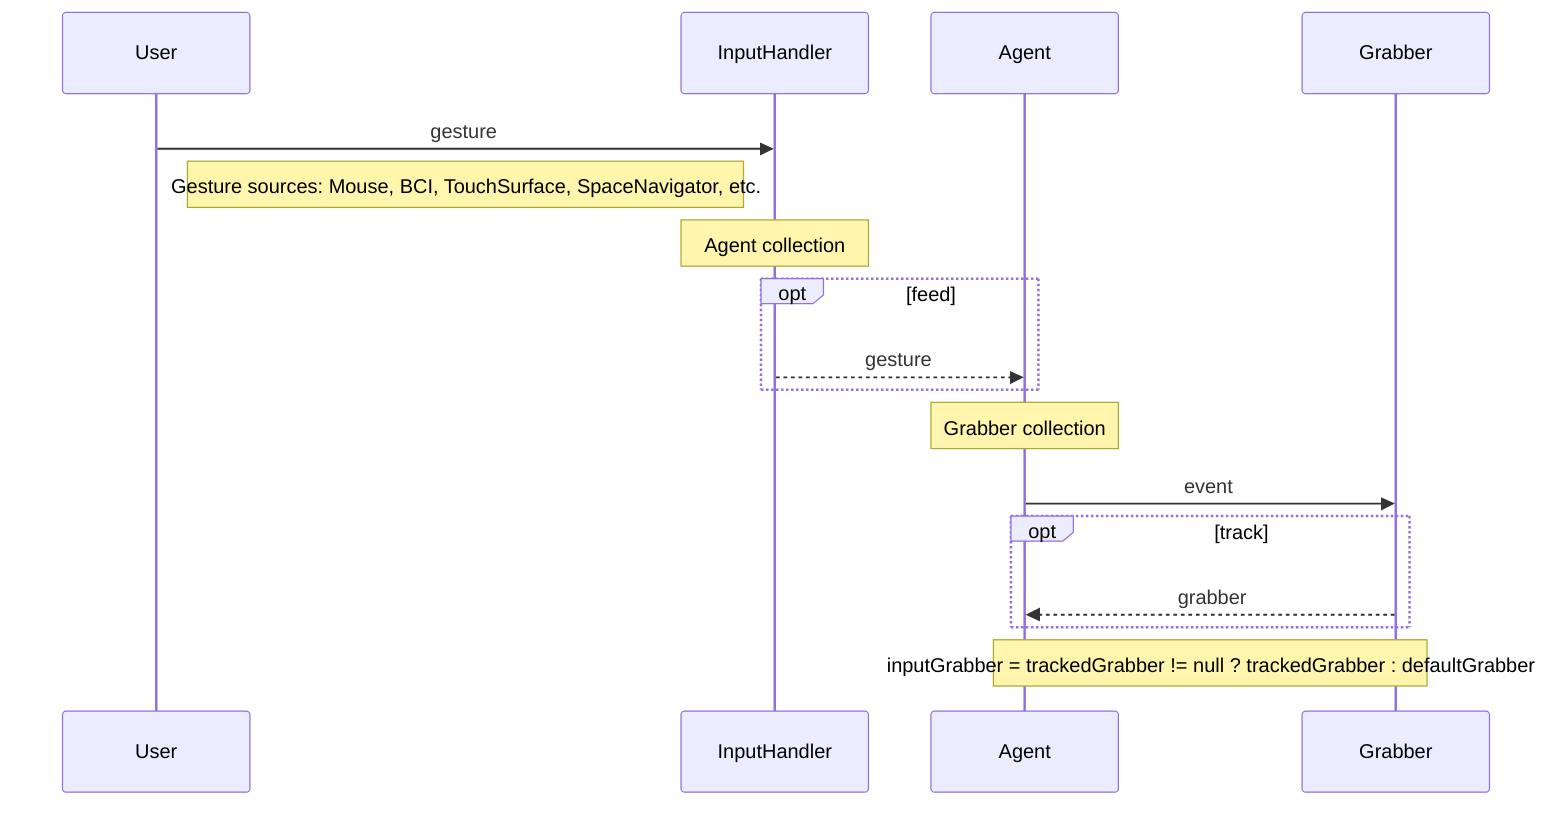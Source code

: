 sequenceDiagram
    User->>InputHandler: gesture
    Note right of User: Gesture sources: Mouse, BCI, TouchSurface, SpaceNavigator, etc.
    Note over InputHandler: Agent collection
    opt feed
        InputHandler-->>Agent: gesture
    end
    Note over Agent: Grabber collection
    %loop poll
        Agent->>Grabber: event
    %end
    opt track
        Grabber-->>Agent: grabber
    end
    Note over Agent,Grabber: inputGrabber = trackedGrabber != null ? trackedGrabber : defaultGrabber